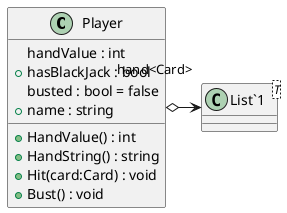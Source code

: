 @startuml
class Player {
    handValue : int
    + hasBlackJack : bool
    busted : bool = false
    + name : string
    + HandValue() : int
    + HandString() : string
    + Hit(card:Card) : void
    + Bust() : void
}
class "List`1"<T> {
}
Player o-> "hand<Card>" "List`1"
@enduml
@startuml name
class Game {
    gameRunning : bool
    + win : bool
    + Intro() : void
    + Deal() : void
    + OfferHit() : void
    + Reveal() : void
    + RematchOption() : bool
    + ShowPlayedCardsOption() : void
    + PlayerWin() : void
    + DealerWin() : void
    + BlackjackWin() : void
}
class "List`1"<T> {
}
Game o-> "deck" Deck
Game o-> "players<Player>" "List`1"
Game o-> "player" Player
Game o-> "dealer" Dealer
Game o-> "drawnCards" DrawnCards
@enduml
@startuml
class DressedCard {
    + dress : string
    + DressedCard()
    + <<override>> GetCardString() : string
}
Card <|-- DressedCard
@enduml
@startuml
class DrawnCards {
    i : int = 1
    + RememberCard(card:Card) : void
    + ListPlayedCards() : void
}
class "Dictionary`2"<T1,T2> {
}
DrawnCards o-> "playedCards<int,Card>" "Dictionary`2"
@enduml
@startuml
class Deck {
    + Deck()
    + CreateDeck() : void
}
class "List`1"<T> {
}
class "Queue`1"<T> {
}
Deck o-> "deckOrder<Card>" "List`1"
Deck o-> "deckUnOrder<Card>" "Queue`1"
Deck o-> "random" Random
@enduml
@startuml
class Dealer {
    + Dealer()
}
Player <|-- Dealer
@enduml
@startuml
class Card {
    + value : int
    + suite : string
    + isAce : bool
    + <<virtual>> GetCardString() : string
}
@enduml
@startuml Ace
class Ace {
    + Ace()
    + <<override>> GetCardString() : string
}
DressedCard <|-- Ace
@enduml